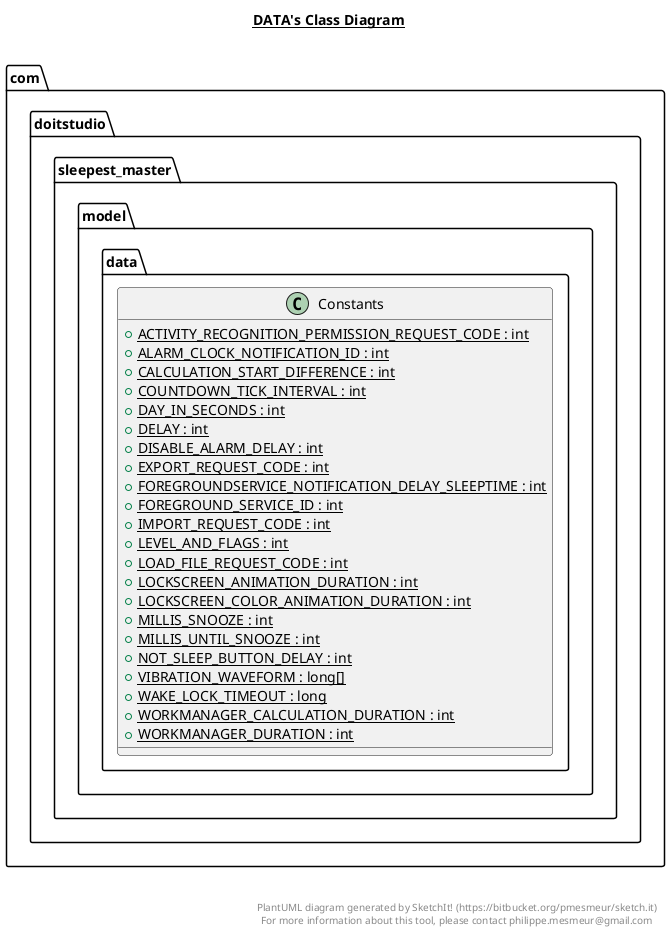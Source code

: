@startuml

title __DATA's Class Diagram__\n

  namespace com.doitstudio.sleepest_master {
    namespace model.data {
      class com.doitstudio.sleepest_master.model.data.Constants {
          {static} + ACTIVITY_RECOGNITION_PERMISSION_REQUEST_CODE : int
          {static} + ALARM_CLOCK_NOTIFICATION_ID : int
          {static} + CALCULATION_START_DIFFERENCE : int
          {static} + COUNTDOWN_TICK_INTERVAL : int
          {static} + DAY_IN_SECONDS : int
          {static} + DELAY : int
          {static} + DISABLE_ALARM_DELAY : int
          {static} + EXPORT_REQUEST_CODE : int
          {static} + FOREGROUNDSERVICE_NOTIFICATION_DELAY_SLEEPTIME : int
          {static} + FOREGROUND_SERVICE_ID : int
          {static} + IMPORT_REQUEST_CODE : int
          {static} + LEVEL_AND_FLAGS : int
          {static} + LOAD_FILE_REQUEST_CODE : int
          {static} + LOCKSCREEN_ANIMATION_DURATION : int
          {static} + LOCKSCREEN_COLOR_ANIMATION_DURATION : int
          {static} + MILLIS_SNOOZE : int
          {static} + MILLIS_UNTIL_SNOOZE : int
          {static} + NOT_SLEEP_BUTTON_DELAY : int
          {static} + VIBRATION_WAVEFORM : long[]
          {static} + WAKE_LOCK_TIMEOUT : long
          {static} + WORKMANAGER_CALCULATION_DURATION : int
          {static} + WORKMANAGER_DURATION : int
      }
    }
  }
  



right footer


PlantUML diagram generated by SketchIt! (https://bitbucket.org/pmesmeur/sketch.it)
For more information about this tool, please contact philippe.mesmeur@gmail.com
endfooter

@enduml
